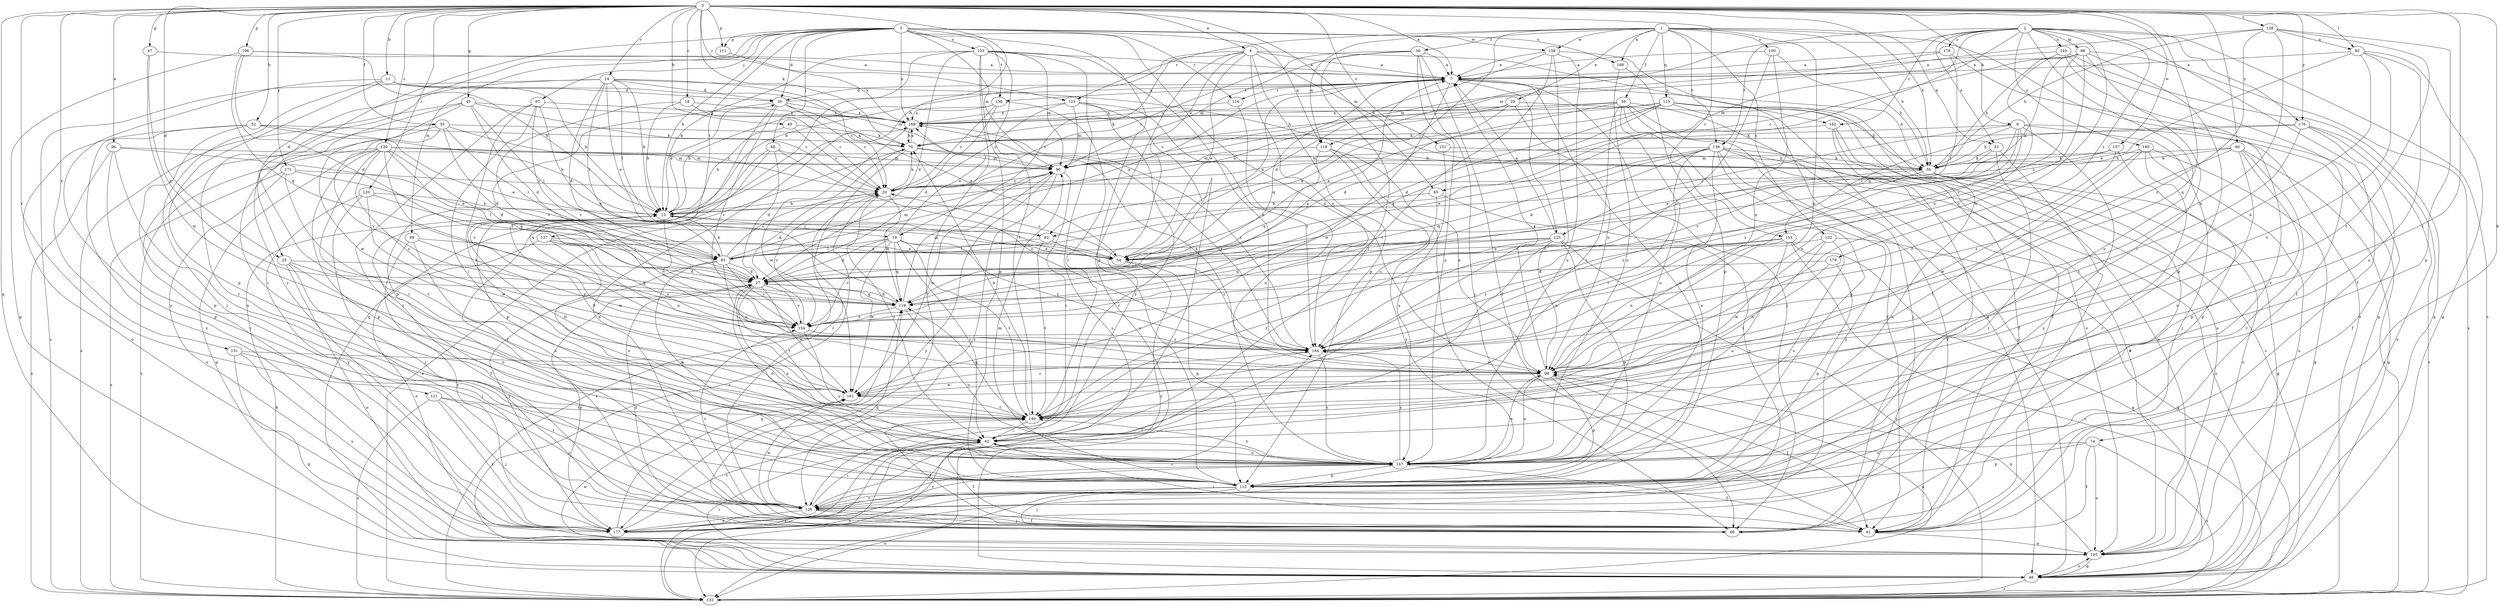 strict digraph  {
0;
1;
2;
3;
4;
7;
8;
11;
13;
14;
18;
19;
20;
25;
26;
27;
29;
33;
34;
35;
36;
39;
41;
45;
47;
48;
49;
52;
56;
62;
66;
67;
68;
69;
74;
76;
80;
82;
83;
85;
88;
89;
90;
96;
98;
100;
103;
105;
106;
111;
112;
115;
118;
119;
120;
121;
123;
124;
125;
126;
128;
130;
131;
132;
133;
136;
137;
138;
140;
145;
147;
151;
153;
154;
157;
158;
161;
168;
169;
171;
176;
177;
178;
179;
180;
182;
184;
0 -> 4  [label=a];
0 -> 7  [label=a];
0 -> 8  [label=b];
0 -> 11  [label=b];
0 -> 13  [label=b];
0 -> 14  [label=c];
0 -> 18  [label=c];
0 -> 25  [label=d];
0 -> 35  [label=f];
0 -> 45  [label=g];
0 -> 47  [label=g];
0 -> 48  [label=g];
0 -> 49  [label=h];
0 -> 52  [label=h];
0 -> 56  [label=h];
0 -> 62  [label=i];
0 -> 66  [label=j];
0 -> 74  [label=k];
0 -> 76  [label=k];
0 -> 80  [label=l];
0 -> 85  [label=m];
0 -> 96  [label=n];
0 -> 98  [label=n];
0 -> 106  [label=p];
0 -> 111  [label=p];
0 -> 120  [label=r];
0 -> 121  [label=r];
0 -> 123  [label=r];
0 -> 128  [label=s];
0 -> 130  [label=s];
0 -> 131  [label=s];
0 -> 151  [label=v];
0 -> 153  [label=v];
0 -> 157  [label=w];
0 -> 171  [label=y];
0 -> 176  [label=y];
1 -> 29  [label=e];
1 -> 33  [label=e];
1 -> 36  [label=f];
1 -> 39  [label=f];
1 -> 56  [label=h];
1 -> 82  [label=l];
1 -> 98  [label=n];
1 -> 100  [label=o];
1 -> 115  [label=q];
1 -> 118  [label=q];
1 -> 123  [label=r];
1 -> 132  [label=s];
1 -> 133  [label=s];
1 -> 136  [label=t];
1 -> 158  [label=w];
1 -> 168  [label=x];
2 -> 33  [label=e];
2 -> 41  [label=f];
2 -> 82  [label=l];
2 -> 85  [label=m];
2 -> 88  [label=m];
2 -> 98  [label=n];
2 -> 118  [label=q];
2 -> 133  [label=s];
2 -> 136  [label=t];
2 -> 145  [label=u];
2 -> 147  [label=u];
2 -> 176  [label=y];
2 -> 178  [label=z];
2 -> 179  [label=z];
2 -> 180  [label=z];
2 -> 182  [label=z];
3 -> 13  [label=b];
3 -> 25  [label=d];
3 -> 26  [label=d];
3 -> 67  [label=j];
3 -> 68  [label=j];
3 -> 89  [label=m];
3 -> 90  [label=m];
3 -> 98  [label=n];
3 -> 103  [label=o];
3 -> 111  [label=p];
3 -> 112  [label=p];
3 -> 118  [label=q];
3 -> 124  [label=r];
3 -> 137  [label=t];
3 -> 138  [label=t];
3 -> 158  [label=w];
3 -> 168  [label=x];
3 -> 169  [label=x];
3 -> 177  [label=y];
4 -> 7  [label=a];
4 -> 13  [label=b];
4 -> 19  [label=c];
4 -> 34  [label=e];
4 -> 56  [label=h];
4 -> 112  [label=p];
4 -> 133  [label=s];
4 -> 177  [label=y];
4 -> 182  [label=z];
4 -> 184  [label=z];
7 -> 26  [label=d];
7 -> 56  [label=h];
7 -> 69  [label=j];
7 -> 119  [label=q];
7 -> 124  [label=r];
7 -> 125  [label=r];
7 -> 138  [label=t];
7 -> 161  [label=w];
8 -> 69  [label=j];
8 -> 76  [label=k];
8 -> 98  [label=n];
8 -> 125  [label=r];
8 -> 133  [label=s];
8 -> 153  [label=v];
8 -> 154  [label=v];
8 -> 177  [label=y];
8 -> 184  [label=z];
11 -> 13  [label=b];
11 -> 26  [label=d];
11 -> 69  [label=j];
11 -> 90  [label=m];
11 -> 112  [label=p];
11 -> 177  [label=y];
13 -> 19  [label=c];
13 -> 26  [label=d];
13 -> 41  [label=f];
13 -> 82  [label=l];
13 -> 154  [label=v];
13 -> 161  [label=w];
14 -> 13  [label=b];
14 -> 20  [label=c];
14 -> 26  [label=d];
14 -> 27  [label=d];
14 -> 34  [label=e];
14 -> 56  [label=h];
14 -> 82  [label=l];
14 -> 83  [label=l];
14 -> 126  [label=r];
14 -> 133  [label=s];
18 -> 13  [label=b];
18 -> 20  [label=c];
18 -> 154  [label=v];
18 -> 169  [label=x];
19 -> 27  [label=d];
19 -> 34  [label=e];
19 -> 62  [label=i];
19 -> 83  [label=l];
19 -> 119  [label=q];
19 -> 140  [label=t];
19 -> 154  [label=v];
19 -> 161  [label=w];
19 -> 169  [label=x];
19 -> 184  [label=z];
20 -> 13  [label=b];
20 -> 62  [label=i];
20 -> 76  [label=k];
20 -> 119  [label=q];
20 -> 154  [label=v];
25 -> 27  [label=d];
25 -> 69  [label=j];
25 -> 105  [label=o];
25 -> 119  [label=q];
25 -> 147  [label=u];
26 -> 7  [label=a];
26 -> 20  [label=c];
26 -> 34  [label=e];
26 -> 98  [label=n];
26 -> 112  [label=p];
26 -> 154  [label=v];
26 -> 169  [label=x];
27 -> 119  [label=q];
27 -> 140  [label=t];
27 -> 147  [label=u];
27 -> 154  [label=v];
27 -> 161  [label=w];
27 -> 177  [label=y];
29 -> 13  [label=b];
29 -> 34  [label=e];
29 -> 56  [label=h];
29 -> 98  [label=n];
29 -> 169  [label=x];
33 -> 34  [label=e];
33 -> 56  [label=h];
33 -> 69  [label=j];
33 -> 126  [label=r];
34 -> 7  [label=a];
34 -> 20  [label=c];
34 -> 112  [label=p];
34 -> 177  [label=y];
35 -> 20  [label=c];
35 -> 27  [label=d];
35 -> 62  [label=i];
35 -> 76  [label=k];
35 -> 83  [label=l];
35 -> 154  [label=v];
35 -> 177  [label=y];
36 -> 7  [label=a];
36 -> 20  [label=c];
36 -> 41  [label=f];
36 -> 62  [label=i];
36 -> 69  [label=j];
36 -> 90  [label=m];
36 -> 147  [label=u];
39 -> 27  [label=d];
39 -> 41  [label=f];
39 -> 48  [label=g];
39 -> 76  [label=k];
39 -> 105  [label=o];
39 -> 112  [label=p];
39 -> 140  [label=t];
39 -> 147  [label=u];
39 -> 169  [label=x];
41 -> 27  [label=d];
41 -> 62  [label=i];
41 -> 105  [label=o];
45 -> 20  [label=c];
45 -> 27  [label=d];
45 -> 62  [label=i];
45 -> 83  [label=l];
45 -> 133  [label=s];
45 -> 161  [label=w];
45 -> 169  [label=x];
47 -> 7  [label=a];
47 -> 119  [label=q];
47 -> 161  [label=w];
48 -> 20  [label=c];
48 -> 62  [label=i];
48 -> 105  [label=o];
48 -> 133  [label=s];
48 -> 161  [label=w];
48 -> 184  [label=z];
49 -> 13  [label=b];
49 -> 20  [label=c];
49 -> 76  [label=k];
52 -> 13  [label=b];
52 -> 34  [label=e];
52 -> 76  [label=k];
52 -> 105  [label=o];
52 -> 112  [label=p];
52 -> 177  [label=y];
56 -> 41  [label=f];
56 -> 48  [label=g];
56 -> 105  [label=o];
56 -> 147  [label=u];
56 -> 154  [label=v];
56 -> 184  [label=z];
62 -> 41  [label=f];
62 -> 133  [label=s];
62 -> 147  [label=u];
66 -> 48  [label=g];
66 -> 56  [label=h];
66 -> 90  [label=m];
66 -> 112  [label=p];
66 -> 126  [label=r];
66 -> 147  [label=u];
66 -> 184  [label=z];
67 -> 62  [label=i];
67 -> 119  [label=q];
67 -> 126  [label=r];
67 -> 140  [label=t];
67 -> 154  [label=v];
67 -> 169  [label=x];
68 -> 27  [label=d];
68 -> 41  [label=f];
68 -> 90  [label=m];
68 -> 112  [label=p];
68 -> 184  [label=z];
74 -> 41  [label=f];
74 -> 105  [label=o];
74 -> 112  [label=p];
74 -> 133  [label=s];
74 -> 147  [label=u];
76 -> 90  [label=m];
76 -> 126  [label=r];
76 -> 133  [label=s];
76 -> 169  [label=x];
76 -> 184  [label=z];
80 -> 7  [label=a];
80 -> 34  [label=e];
80 -> 48  [label=g];
80 -> 98  [label=n];
80 -> 140  [label=t];
80 -> 147  [label=u];
82 -> 83  [label=l];
82 -> 140  [label=t];
82 -> 184  [label=z];
83 -> 7  [label=a];
83 -> 13  [label=b];
83 -> 20  [label=c];
83 -> 27  [label=d];
83 -> 90  [label=m];
83 -> 98  [label=n];
83 -> 147  [label=u];
83 -> 154  [label=v];
83 -> 177  [label=y];
85 -> 13  [label=b];
85 -> 126  [label=r];
85 -> 184  [label=z];
88 -> 7  [label=a];
88 -> 20  [label=c];
88 -> 56  [label=h];
88 -> 62  [label=i];
88 -> 112  [label=p];
88 -> 119  [label=q];
88 -> 133  [label=s];
88 -> 154  [label=v];
88 -> 184  [label=z];
89 -> 34  [label=e];
89 -> 147  [label=u];
89 -> 177  [label=y];
89 -> 184  [label=z];
90 -> 20  [label=c];
90 -> 62  [label=i];
90 -> 126  [label=r];
90 -> 161  [label=w];
90 -> 177  [label=y];
96 -> 34  [label=e];
96 -> 90  [label=m];
96 -> 112  [label=p];
96 -> 133  [label=s];
96 -> 147  [label=u];
98 -> 7  [label=a];
98 -> 41  [label=f];
98 -> 112  [label=p];
98 -> 147  [label=u];
98 -> 161  [label=w];
98 -> 169  [label=x];
100 -> 7  [label=a];
100 -> 56  [label=h];
100 -> 98  [label=n];
100 -> 184  [label=z];
103 -> 7  [label=a];
103 -> 13  [label=b];
103 -> 27  [label=d];
103 -> 41  [label=f];
103 -> 48  [label=g];
103 -> 90  [label=m];
103 -> 98  [label=n];
103 -> 112  [label=p];
103 -> 133  [label=s];
103 -> 140  [label=t];
105 -> 48  [label=g];
105 -> 98  [label=n];
106 -> 7  [label=a];
106 -> 13  [label=b];
106 -> 27  [label=d];
106 -> 48  [label=g];
106 -> 119  [label=q];
111 -> 169  [label=x];
112 -> 7  [label=a];
112 -> 69  [label=j];
112 -> 90  [label=m];
112 -> 126  [label=r];
112 -> 133  [label=s];
115 -> 20  [label=c];
115 -> 27  [label=d];
115 -> 34  [label=e];
115 -> 41  [label=f];
115 -> 69  [label=j];
115 -> 105  [label=o];
115 -> 119  [label=q];
115 -> 133  [label=s];
115 -> 169  [label=x];
118 -> 69  [label=j];
118 -> 90  [label=m];
118 -> 98  [label=n];
118 -> 119  [label=q];
118 -> 177  [label=y];
119 -> 27  [label=d];
119 -> 90  [label=m];
119 -> 147  [label=u];
119 -> 154  [label=v];
120 -> 13  [label=b];
120 -> 69  [label=j];
120 -> 83  [label=l];
120 -> 161  [label=w];
120 -> 177  [label=y];
121 -> 69  [label=j];
121 -> 126  [label=r];
121 -> 133  [label=s];
121 -> 140  [label=t];
121 -> 177  [label=y];
123 -> 20  [label=c];
123 -> 62  [label=i];
123 -> 90  [label=m];
123 -> 126  [label=r];
123 -> 169  [label=x];
123 -> 184  [label=z];
124 -> 147  [label=u];
124 -> 169  [label=x];
125 -> 7  [label=a];
125 -> 62  [label=i];
125 -> 83  [label=l];
125 -> 98  [label=n];
125 -> 112  [label=p];
125 -> 119  [label=q];
125 -> 133  [label=s];
125 -> 140  [label=t];
126 -> 41  [label=f];
126 -> 62  [label=i];
126 -> 69  [label=j];
126 -> 119  [label=q];
126 -> 154  [label=v];
126 -> 161  [label=w];
126 -> 169  [label=x];
126 -> 177  [label=y];
128 -> 56  [label=h];
128 -> 90  [label=m];
128 -> 98  [label=n];
128 -> 112  [label=p];
128 -> 140  [label=t];
128 -> 184  [label=z];
128 -> 80  [label=a];
130 -> 27  [label=d];
130 -> 48  [label=g];
130 -> 56  [label=h];
130 -> 62  [label=i];
130 -> 90  [label=m];
130 -> 112  [label=p];
130 -> 119  [label=q];
130 -> 133  [label=s];
130 -> 154  [label=v];
130 -> 184  [label=z];
131 -> 48  [label=g];
131 -> 98  [label=n];
131 -> 126  [label=r];
131 -> 177  [label=y];
132 -> 34  [label=e];
132 -> 48  [label=g];
132 -> 140  [label=t];
132 -> 147  [label=u];
132 -> 161  [label=w];
133 -> 13  [label=b];
133 -> 20  [label=c];
133 -> 62  [label=i];
133 -> 98  [label=n];
136 -> 27  [label=d];
136 -> 34  [label=e];
136 -> 41  [label=f];
136 -> 56  [label=h];
136 -> 90  [label=m];
136 -> 105  [label=o];
136 -> 119  [label=q];
136 -> 133  [label=s];
136 -> 140  [label=t];
136 -> 147  [label=u];
136 -> 177  [label=y];
137 -> 34  [label=e];
137 -> 83  [label=l];
137 -> 98  [label=n];
137 -> 105  [label=o];
137 -> 147  [label=u];
137 -> 184  [label=z];
138 -> 13  [label=b];
138 -> 20  [label=c];
138 -> 27  [label=d];
138 -> 140  [label=t];
138 -> 169  [label=x];
140 -> 13  [label=b];
140 -> 41  [label=f];
140 -> 62  [label=i];
140 -> 76  [label=k];
140 -> 119  [label=q];
145 -> 7  [label=a];
145 -> 41  [label=f];
145 -> 48  [label=g];
145 -> 126  [label=r];
145 -> 184  [label=z];
147 -> 27  [label=d];
147 -> 41  [label=f];
147 -> 98  [label=n];
147 -> 112  [label=p];
147 -> 126  [label=r];
147 -> 140  [label=t];
147 -> 184  [label=z];
151 -> 56  [label=h];
151 -> 147  [label=u];
153 -> 34  [label=e];
153 -> 48  [label=g];
153 -> 98  [label=n];
153 -> 133  [label=s];
153 -> 147  [label=u];
153 -> 184  [label=z];
154 -> 7  [label=a];
154 -> 76  [label=k];
154 -> 147  [label=u];
154 -> 184  [label=z];
157 -> 20  [label=c];
157 -> 56  [label=h];
157 -> 112  [label=p];
157 -> 184  [label=z];
158 -> 7  [label=a];
158 -> 27  [label=d];
158 -> 48  [label=g];
158 -> 62  [label=i];
158 -> 140  [label=t];
158 -> 147  [label=u];
161 -> 13  [label=b];
161 -> 140  [label=t];
161 -> 184  [label=z];
168 -> 112  [label=p];
168 -> 147  [label=u];
169 -> 76  [label=k];
169 -> 161  [label=w];
169 -> 184  [label=z];
171 -> 20  [label=c];
171 -> 83  [label=l];
171 -> 105  [label=o];
171 -> 133  [label=s];
171 -> 140  [label=t];
176 -> 41  [label=f];
176 -> 56  [label=h];
176 -> 76  [label=k];
176 -> 105  [label=o];
176 -> 133  [label=s];
176 -> 140  [label=t];
177 -> 119  [label=q];
177 -> 140  [label=t];
177 -> 147  [label=u];
178 -> 7  [label=a];
178 -> 48  [label=g];
178 -> 83  [label=l];
178 -> 90  [label=m];
179 -> 27  [label=d];
179 -> 98  [label=n];
179 -> 112  [label=p];
180 -> 48  [label=g];
180 -> 56  [label=h];
180 -> 62  [label=i];
180 -> 105  [label=o];
180 -> 126  [label=r];
180 -> 161  [label=w];
182 -> 41  [label=f];
182 -> 69  [label=j];
182 -> 76  [label=k];
182 -> 105  [label=o];
184 -> 98  [label=n];
184 -> 126  [label=r];
184 -> 147  [label=u];
}
